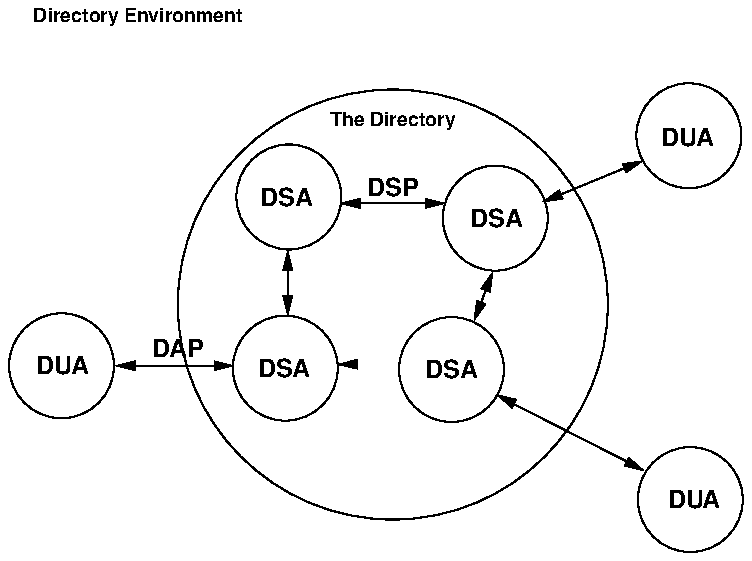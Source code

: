 .zA "enh,8567,R1.0.3, revised text"
.zA "enh,9872,R1.1, revised figure"
.PS
scale = 160
"\f(HB\s9DSA\s0\fP"  at 220, 156
"\f(HB\s9DSA\s0\fP"  at 222, 293
.ps 10
circle radius 42 at 221, 158
line <->  from 265, 290 \
	to 349, 290 
.ps 10
"\f(HB\s9DSP\s0\fP"  at 307, 301
.ps 10
circle radius 42 at 224, 295
circle radius 42 at 389, 278
.ps 10
"\f(HB\s9DSA\s0\fP"  at 390, 276
"\f(HB\s9DUA\s0\fP"  at 548, 51
.ps 10
circle radius 42 at 545, 53
.ps 10
"\f(HB\s9DUA\s0\fP"  at 543, 341
.ps 10
circle radius 42 at 544, 344
.ps 10
"\f(HB\s7The Directory\s0\fP"  at 307, 357
"\f(HB\s7Directory Environment\s0\fP"  at 103, 440
.ps 10
circle radius 172 at 307, 209
line <->  from 507, 324 \
	to 427, 291 
.ps 10
"\f(HB\s9DUA\s0\fP"  at 43, 158
.ps 10
circle radius 42 at 42, 160
line <->  from 85, 160 \
	to 180, 160 
.ps 10
"\f(HB\s9DAP\s0\fP"  at 135, 172
.ps 10
line <->  from 223, 252 \
	to 223, 200 
circle radius 42 at 354, 157
.ps 10
"\f(HB\s9DSA\s0\fP"  at 354, 155
.ps 10
line <->  from 387, 235 \
	to 372, 196 
line <->  from 263, 161 \
	to 312, 162 \
	to 312, 162 
line <->  from 390, 137 \
	to 508, 76 
.PE
.zZ "enh,9872,R1.1, revised figure"
.zZ "enh,8567,R1.0.3, revised text"
